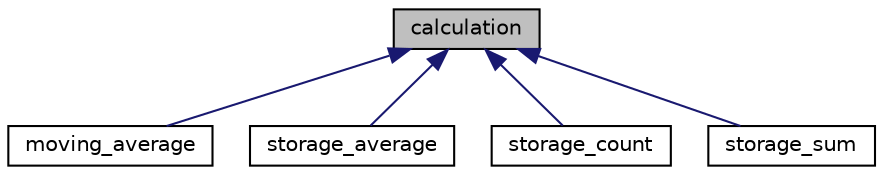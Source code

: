 digraph "calculation"
{
 // LATEX_PDF_SIZE
  edge [fontname="Helvetica",fontsize="10",labelfontname="Helvetica",labelfontsize="10"];
  node [fontname="Helvetica",fontsize="10",shape=record];
  Node1 [label="calculation",height=0.2,width=0.4,color="black", fillcolor="grey75", style="filled", fontcolor="black",tooltip="The calculation class represents a generic calculation."];
  Node1 -> Node2 [dir="back",color="midnightblue",fontsize="10",style="solid",fontname="Helvetica"];
  Node2 [label="moving_average",height=0.2,width=0.4,color="black", fillcolor="white", style="filled",URL="$classmoving__average.html",tooltip="The moving_average class calculates the moving average of data."];
  Node1 -> Node3 [dir="back",color="midnightblue",fontsize="10",style="solid",fontname="Helvetica"];
  Node3 [label="storage_average",height=0.2,width=0.4,color="black", fillcolor="white", style="filled",URL="$classstorage__average.html",tooltip="The storage_average class calculates the average of data."];
  Node1 -> Node4 [dir="back",color="midnightblue",fontsize="10",style="solid",fontname="Helvetica"];
  Node4 [label="storage_count",height=0.2,width=0.4,color="black", fillcolor="white", style="filled",URL="$classstorage__count.html",tooltip="The storage_count class counts the amount of data members stored in a storage_type object."];
  Node1 -> Node5 [dir="back",color="midnightblue",fontsize="10",style="solid",fontname="Helvetica"];
  Node5 [label="storage_sum",height=0.2,width=0.4,color="black", fillcolor="white", style="filled",URL="$classstorage__sum.html",tooltip="The storage_sum class calculates the sum of data."];
}
